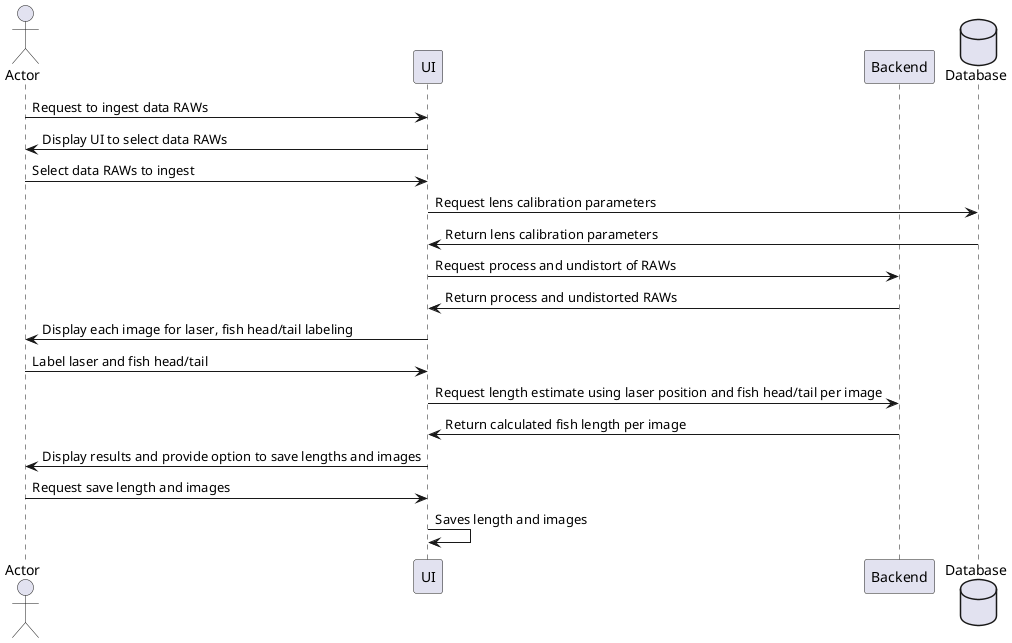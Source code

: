 @startuml Ingest Data
actor Actor
participant UI
participant Backend
database Database

Actor->UI: Request to ingest data RAWs
UI->Actor: Display UI to select data RAWs
Actor->UI: Select data RAWs to ingest

UI->Database: Request lens calibration parameters
Database->UI: Return lens calibration parameters

UI->Backend: Request process and undistort of RAWs
Backend->UI: Return process and undistorted RAWs

UI->Actor: Display each image for laser, fish head/tail labeling
Actor->UI: Label laser and fish head/tail

UI->Backend: Request length estimate using laser position and fish head/tail per image
Backend->UI: Return calculated fish length per image
UI->Actor: Display results and provide option to save lengths and images

Actor->UI: Request save length and images
UI->UI: Saves length and images
@enduml